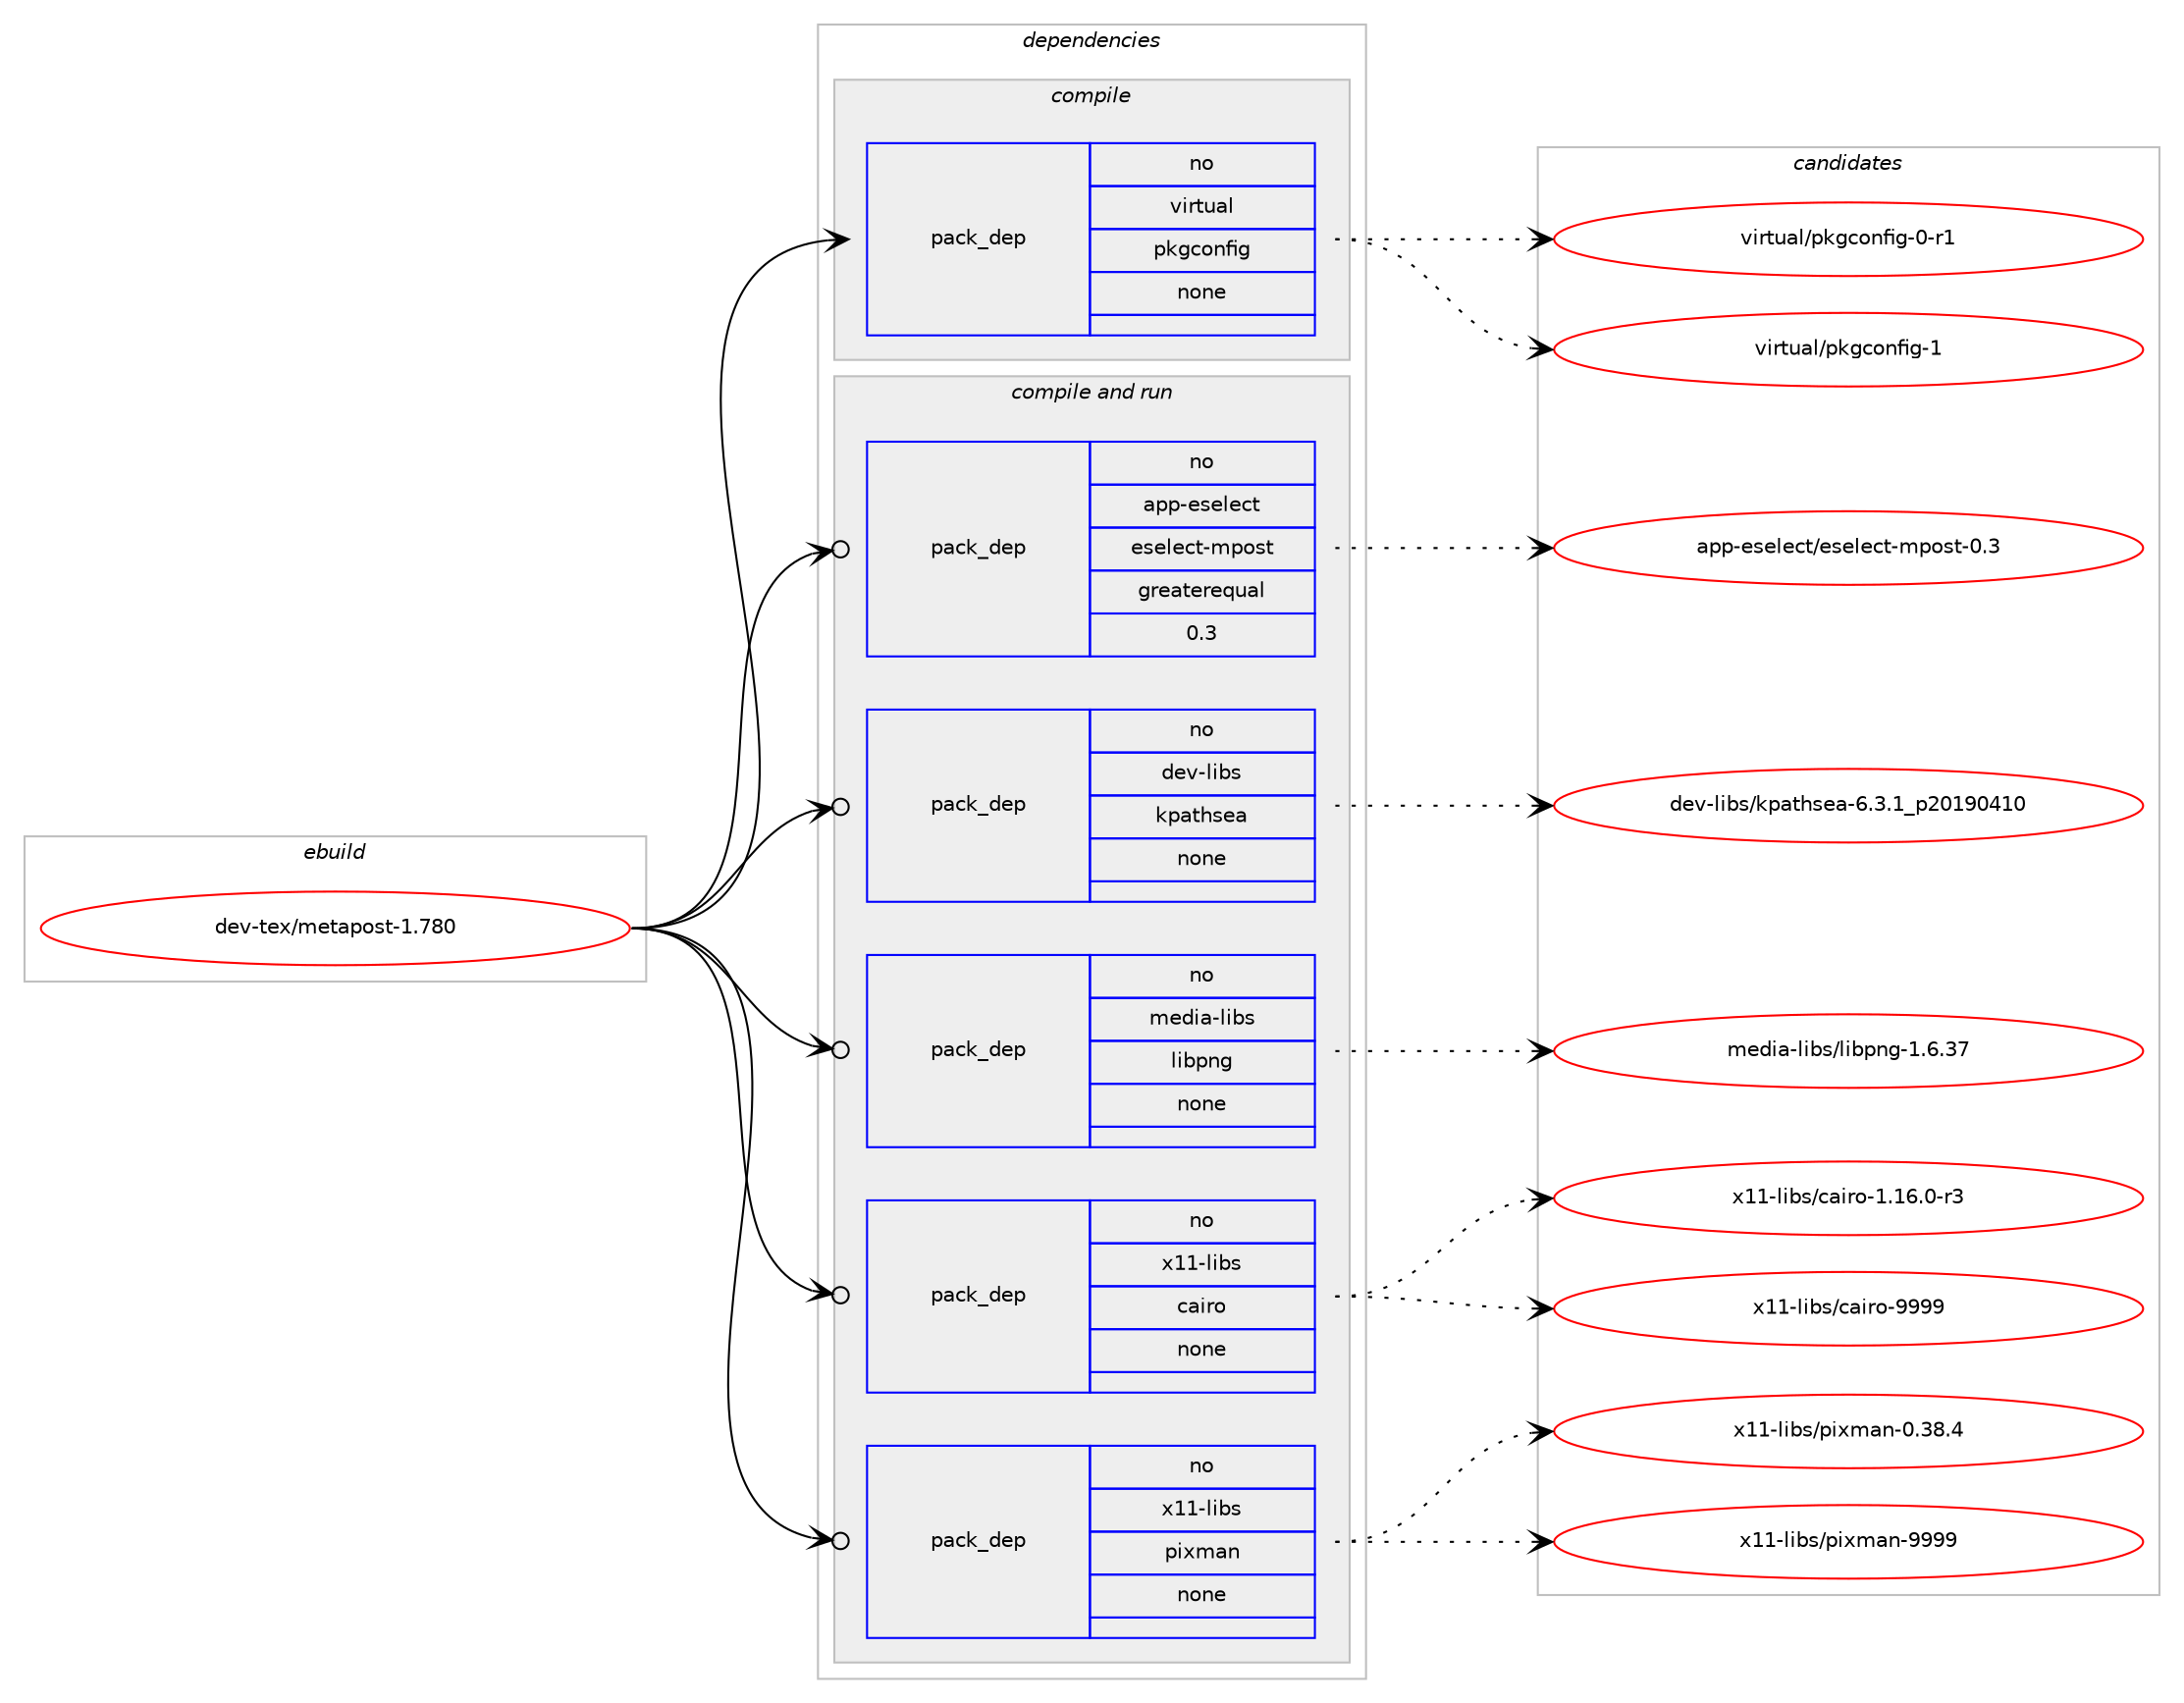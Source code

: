 digraph prolog {

# *************
# Graph options
# *************

newrank=true;
concentrate=true;
compound=true;
graph [rankdir=LR,fontname=Helvetica,fontsize=10,ranksep=1.5];#, ranksep=2.5, nodesep=0.2];
edge  [arrowhead=vee];
node  [fontname=Helvetica,fontsize=10];

# **********
# The ebuild
# **********

subgraph cluster_leftcol {
color=gray;
rank=same;
label=<<i>ebuild</i>>;
id [label="dev-tex/metapost-1.780", color=red, width=4, href="../dev-tex/metapost-1.780.svg"];
}

# ****************
# The dependencies
# ****************

subgraph cluster_midcol {
color=gray;
label=<<i>dependencies</i>>;
subgraph cluster_compile {
fillcolor="#eeeeee";
style=filled;
label=<<i>compile</i>>;
subgraph pack530807 {
dependency724620 [label=<<TABLE BORDER="0" CELLBORDER="1" CELLSPACING="0" CELLPADDING="4" WIDTH="220"><TR><TD ROWSPAN="6" CELLPADDING="30">pack_dep</TD></TR><TR><TD WIDTH="110">no</TD></TR><TR><TD>virtual</TD></TR><TR><TD>pkgconfig</TD></TR><TR><TD>none</TD></TR><TR><TD></TD></TR></TABLE>>, shape=none, color=blue];
}
id:e -> dependency724620:w [weight=20,style="solid",arrowhead="vee"];
}
subgraph cluster_compileandrun {
fillcolor="#eeeeee";
style=filled;
label=<<i>compile and run</i>>;
subgraph pack530808 {
dependency724621 [label=<<TABLE BORDER="0" CELLBORDER="1" CELLSPACING="0" CELLPADDING="4" WIDTH="220"><TR><TD ROWSPAN="6" CELLPADDING="30">pack_dep</TD></TR><TR><TD WIDTH="110">no</TD></TR><TR><TD>app-eselect</TD></TR><TR><TD>eselect-mpost</TD></TR><TR><TD>greaterequal</TD></TR><TR><TD>0.3</TD></TR></TABLE>>, shape=none, color=blue];
}
id:e -> dependency724621:w [weight=20,style="solid",arrowhead="odotvee"];
subgraph pack530809 {
dependency724622 [label=<<TABLE BORDER="0" CELLBORDER="1" CELLSPACING="0" CELLPADDING="4" WIDTH="220"><TR><TD ROWSPAN="6" CELLPADDING="30">pack_dep</TD></TR><TR><TD WIDTH="110">no</TD></TR><TR><TD>dev-libs</TD></TR><TR><TD>kpathsea</TD></TR><TR><TD>none</TD></TR><TR><TD></TD></TR></TABLE>>, shape=none, color=blue];
}
id:e -> dependency724622:w [weight=20,style="solid",arrowhead="odotvee"];
subgraph pack530810 {
dependency724623 [label=<<TABLE BORDER="0" CELLBORDER="1" CELLSPACING="0" CELLPADDING="4" WIDTH="220"><TR><TD ROWSPAN="6" CELLPADDING="30">pack_dep</TD></TR><TR><TD WIDTH="110">no</TD></TR><TR><TD>media-libs</TD></TR><TR><TD>libpng</TD></TR><TR><TD>none</TD></TR><TR><TD></TD></TR></TABLE>>, shape=none, color=blue];
}
id:e -> dependency724623:w [weight=20,style="solid",arrowhead="odotvee"];
subgraph pack530811 {
dependency724624 [label=<<TABLE BORDER="0" CELLBORDER="1" CELLSPACING="0" CELLPADDING="4" WIDTH="220"><TR><TD ROWSPAN="6" CELLPADDING="30">pack_dep</TD></TR><TR><TD WIDTH="110">no</TD></TR><TR><TD>x11-libs</TD></TR><TR><TD>cairo</TD></TR><TR><TD>none</TD></TR><TR><TD></TD></TR></TABLE>>, shape=none, color=blue];
}
id:e -> dependency724624:w [weight=20,style="solid",arrowhead="odotvee"];
subgraph pack530812 {
dependency724625 [label=<<TABLE BORDER="0" CELLBORDER="1" CELLSPACING="0" CELLPADDING="4" WIDTH="220"><TR><TD ROWSPAN="6" CELLPADDING="30">pack_dep</TD></TR><TR><TD WIDTH="110">no</TD></TR><TR><TD>x11-libs</TD></TR><TR><TD>pixman</TD></TR><TR><TD>none</TD></TR><TR><TD></TD></TR></TABLE>>, shape=none, color=blue];
}
id:e -> dependency724625:w [weight=20,style="solid",arrowhead="odotvee"];
}
subgraph cluster_run {
fillcolor="#eeeeee";
style=filled;
label=<<i>run</i>>;
}
}

# **************
# The candidates
# **************

subgraph cluster_choices {
rank=same;
color=gray;
label=<<i>candidates</i>>;

subgraph choice530807 {
color=black;
nodesep=1;
choice11810511411611797108471121071039911111010210510345484511449 [label="virtual/pkgconfig-0-r1", color=red, width=4,href="../virtual/pkgconfig-0-r1.svg"];
choice1181051141161179710847112107103991111101021051034549 [label="virtual/pkgconfig-1", color=red, width=4,href="../virtual/pkgconfig-1.svg"];
dependency724620:e -> choice11810511411611797108471121071039911111010210510345484511449:w [style=dotted,weight="100"];
dependency724620:e -> choice1181051141161179710847112107103991111101021051034549:w [style=dotted,weight="100"];
}
subgraph choice530808 {
color=black;
nodesep=1;
choice97112112451011151011081019911647101115101108101991164510911211111511645484651 [label="app-eselect/eselect-mpost-0.3", color=red, width=4,href="../app-eselect/eselect-mpost-0.3.svg"];
dependency724621:e -> choice97112112451011151011081019911647101115101108101991164510911211111511645484651:w [style=dotted,weight="100"];
}
subgraph choice530809 {
color=black;
nodesep=1;
choice1001011184510810598115471071129711610411510197455446514649951125048495748524948 [label="dev-libs/kpathsea-6.3.1_p20190410", color=red, width=4,href="../dev-libs/kpathsea-6.3.1_p20190410.svg"];
dependency724622:e -> choice1001011184510810598115471071129711610411510197455446514649951125048495748524948:w [style=dotted,weight="100"];
}
subgraph choice530810 {
color=black;
nodesep=1;
choice109101100105974510810598115471081059811211010345494654465155 [label="media-libs/libpng-1.6.37", color=red, width=4,href="../media-libs/libpng-1.6.37.svg"];
dependency724623:e -> choice109101100105974510810598115471081059811211010345494654465155:w [style=dotted,weight="100"];
}
subgraph choice530811 {
color=black;
nodesep=1;
choice12049494510810598115479997105114111454946495446484511451 [label="x11-libs/cairo-1.16.0-r3", color=red, width=4,href="../x11-libs/cairo-1.16.0-r3.svg"];
choice120494945108105981154799971051141114557575757 [label="x11-libs/cairo-9999", color=red, width=4,href="../x11-libs/cairo-9999.svg"];
dependency724624:e -> choice12049494510810598115479997105114111454946495446484511451:w [style=dotted,weight="100"];
dependency724624:e -> choice120494945108105981154799971051141114557575757:w [style=dotted,weight="100"];
}
subgraph choice530812 {
color=black;
nodesep=1;
choice12049494510810598115471121051201099711045484651564652 [label="x11-libs/pixman-0.38.4", color=red, width=4,href="../x11-libs/pixman-0.38.4.svg"];
choice1204949451081059811547112105120109971104557575757 [label="x11-libs/pixman-9999", color=red, width=4,href="../x11-libs/pixman-9999.svg"];
dependency724625:e -> choice12049494510810598115471121051201099711045484651564652:w [style=dotted,weight="100"];
dependency724625:e -> choice1204949451081059811547112105120109971104557575757:w [style=dotted,weight="100"];
}
}

}
